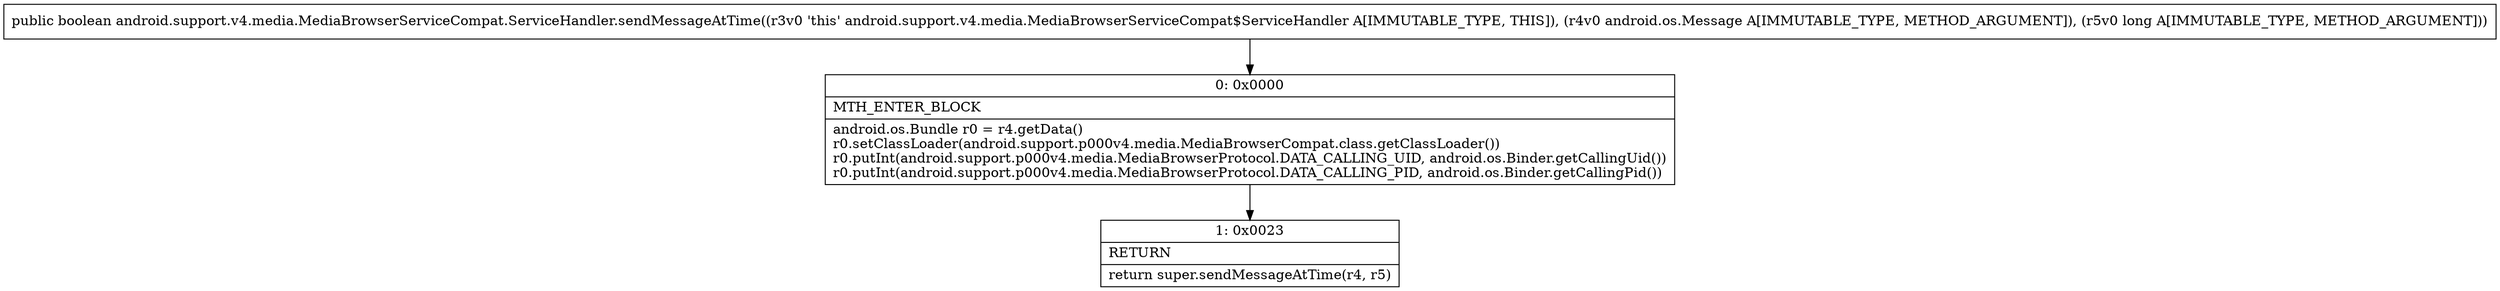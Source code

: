 digraph "CFG forandroid.support.v4.media.MediaBrowserServiceCompat.ServiceHandler.sendMessageAtTime(Landroid\/os\/Message;J)Z" {
Node_0 [shape=record,label="{0\:\ 0x0000|MTH_ENTER_BLOCK\l|android.os.Bundle r0 = r4.getData()\lr0.setClassLoader(android.support.p000v4.media.MediaBrowserCompat.class.getClassLoader())\lr0.putInt(android.support.p000v4.media.MediaBrowserProtocol.DATA_CALLING_UID, android.os.Binder.getCallingUid())\lr0.putInt(android.support.p000v4.media.MediaBrowserProtocol.DATA_CALLING_PID, android.os.Binder.getCallingPid())\l}"];
Node_1 [shape=record,label="{1\:\ 0x0023|RETURN\l|return super.sendMessageAtTime(r4, r5)\l}"];
MethodNode[shape=record,label="{public boolean android.support.v4.media.MediaBrowserServiceCompat.ServiceHandler.sendMessageAtTime((r3v0 'this' android.support.v4.media.MediaBrowserServiceCompat$ServiceHandler A[IMMUTABLE_TYPE, THIS]), (r4v0 android.os.Message A[IMMUTABLE_TYPE, METHOD_ARGUMENT]), (r5v0 long A[IMMUTABLE_TYPE, METHOD_ARGUMENT])) }"];
MethodNode -> Node_0;
Node_0 -> Node_1;
}

